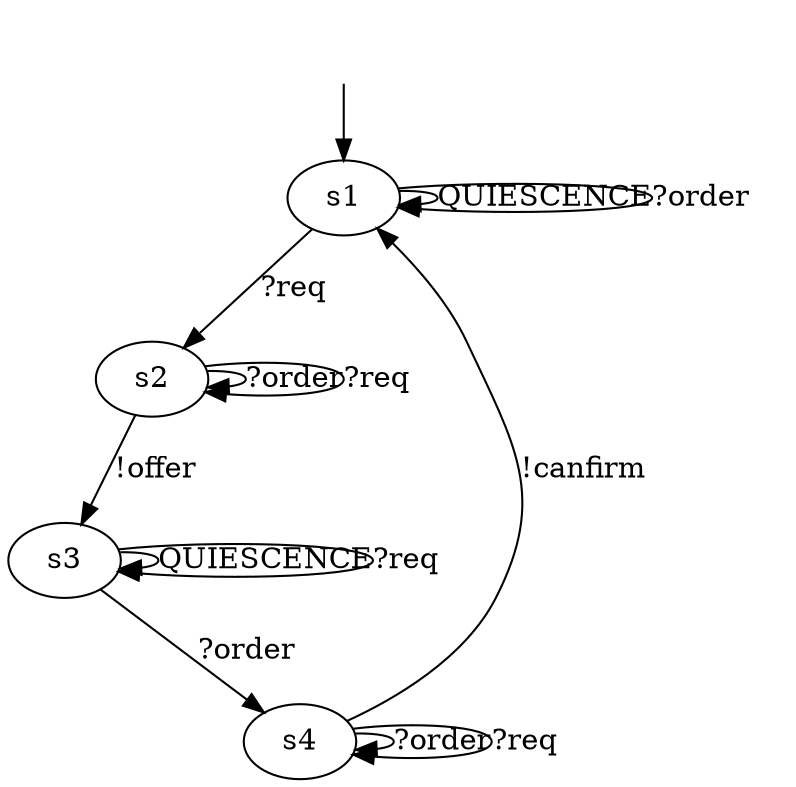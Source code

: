 digraph "../../DotModels/Iolts/ioco/01_ioco_P" {
s1 [label=s1];
s2 [label=s2];
s3 [label=s3];
s4 [label=s4];
s1 -> s1  [label=QUIESCENCE];
s1 -> s1  [label="?order"];
s1 -> s2  [label="?req"];
s2 -> s2  [label="?order"];
s2 -> s2  [label="?req"];
s2 -> s3  [label="!offer"];
s3 -> s3  [label=QUIESCENCE];
s3 -> s3  [label="?req"];
s3 -> s4  [label="?order"];
s4 -> s1  [label="!canfirm"];
s4 -> s4  [label="?order"];
s4 -> s4  [label="?req"];
__start0 [label="", shape=none];
__start0 -> s1  [label=""];
}
